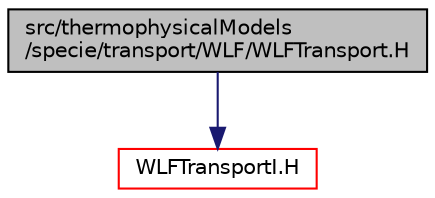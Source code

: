 digraph "src/thermophysicalModels/specie/transport/WLF/WLFTransport.H"
{
  bgcolor="transparent";
  edge [fontname="Helvetica",fontsize="10",labelfontname="Helvetica",labelfontsize="10"];
  node [fontname="Helvetica",fontsize="10",shape=record];
  Node1 [label="src/thermophysicalModels\l/specie/transport/WLF/WLFTransport.H",height=0.2,width=0.4,color="black", fillcolor="grey75", style="filled" fontcolor="black"];
  Node1 -> Node2 [color="midnightblue",fontsize="10",style="solid",fontname="Helvetica"];
  Node2 [label="WLFTransportI.H",height=0.2,width=0.4,color="red",URL="$WLFTransportI_8H.html"];
}
